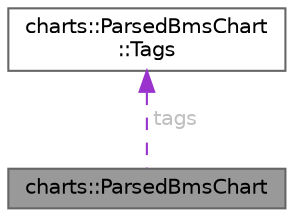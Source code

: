 digraph "charts::ParsedBmsChart"
{
 // LATEX_PDF_SIZE
  bgcolor="transparent";
  edge [fontname=Helvetica,fontsize=10,labelfontname=Helvetica,labelfontsize=10];
  node [fontname=Helvetica,fontsize=10,shape=box,height=0.2,width=0.4];
  Node1 [id="Node000001",label="charts::ParsedBmsChart",height=0.2,width=0.4,color="gray40", fillcolor="grey60", style="filled", fontcolor="black",tooltip="Be-Music Source chart."];
  Node2 -> Node1 [id="edge1_Node000001_Node000002",dir="back",color="darkorchid3",style="dashed",tooltip=" ",label=" tags",fontcolor="grey" ];
  Node2 [id="Node000002",label="charts::ParsedBmsChart\l::Tags",height=0.2,width=0.4,color="gray40", fillcolor="white", style="filled",URL="$structcharts_1_1ParsedBmsChart_1_1Tags.html",tooltip="Tags that a BMS chart can have."];
}
